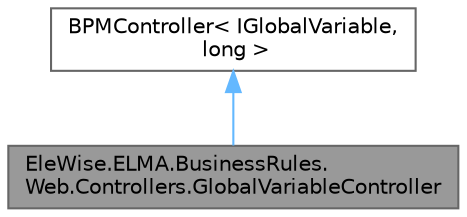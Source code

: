 digraph "EleWise.ELMA.BusinessRules.Web.Controllers.GlobalVariableController"
{
 // LATEX_PDF_SIZE
  bgcolor="transparent";
  edge [fontname=Helvetica,fontsize=10,labelfontname=Helvetica,labelfontsize=10];
  node [fontname=Helvetica,fontsize=10,shape=box,height=0.2,width=0.4];
  Node1 [id="Node000001",label="EleWise.ELMA.BusinessRules.\lWeb.Controllers.GlobalVariableController",height=0.2,width=0.4,color="gray40", fillcolor="grey60", style="filled", fontcolor="black",tooltip="Контроллер для сущности IGlobalVariable"];
  Node2 -> Node1 [id="edge1_Node000001_Node000002",dir="back",color="steelblue1",style="solid",tooltip=" "];
  Node2 [id="Node000002",label="BPMController\< IGlobalVariable,\l long \>",height=0.2,width=0.4,color="gray40", fillcolor="white", style="filled",tooltip=" "];
}

